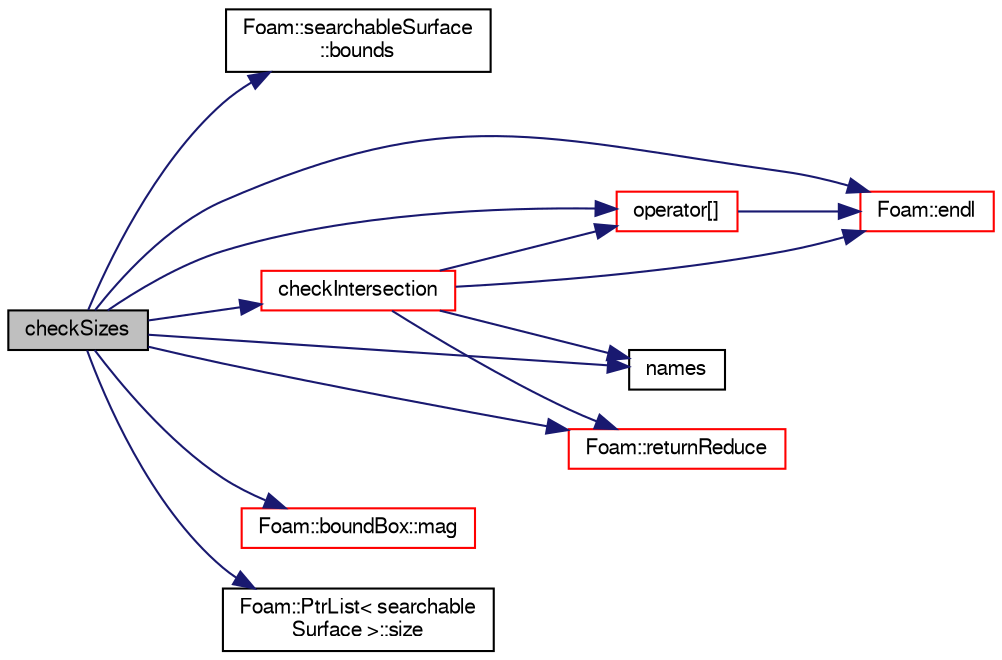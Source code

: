 digraph "checkSizes"
{
  bgcolor="transparent";
  edge [fontname="FreeSans",fontsize="10",labelfontname="FreeSans",labelfontsize="10"];
  node [fontname="FreeSans",fontsize="10",shape=record];
  rankdir="LR";
  Node995 [label="checkSizes",height=0.2,width=0.4,color="black", fillcolor="grey75", style="filled", fontcolor="black"];
  Node995 -> Node996 [color="midnightblue",fontsize="10",style="solid",fontname="FreeSans"];
  Node996 [label="Foam::searchableSurface\l::bounds",height=0.2,width=0.4,color="black",URL="$a25234.html#af0b8fd78dbff2bbd5d76f5c2e8569fbe",tooltip="Return const reference to boundBox. "];
  Node995 -> Node997 [color="midnightblue",fontsize="10",style="solid",fontname="FreeSans"];
  Node997 [label="checkIntersection",height=0.2,width=0.4,color="red",URL="$a25246.html#ae7d93eca00dfd746fe60a26feb44fbcc",tooltip="Do surfaces self-intersect or intersect others. "];
  Node997 -> Node998 [color="midnightblue",fontsize="10",style="solid",fontname="FreeSans"];
  Node998 [label="Foam::endl",height=0.2,width=0.4,color="red",URL="$a21124.html#a2db8fe02a0d3909e9351bb4275b23ce4",tooltip="Add newline and flush stream. "];
  Node997 -> Node1000 [color="midnightblue",fontsize="10",style="solid",fontname="FreeSans"];
  Node1000 [label="operator[]",height=0.2,width=0.4,color="red",URL="$a25246.html#a7688f42df60462606ca8fa3ac04c8679",tooltip="Return const reference to searchableSurface by name. "];
  Node1000 -> Node998 [color="midnightblue",fontsize="10",style="solid",fontname="FreeSans"];
  Node997 -> Node1065 [color="midnightblue",fontsize="10",style="solid",fontname="FreeSans"];
  Node1065 [label="names",height=0.2,width=0.4,color="black",URL="$a25246.html#a27d373299f0deccc315cf7b63994d8f9"];
  Node997 -> Node1077 [color="midnightblue",fontsize="10",style="solid",fontname="FreeSans"];
  Node1077 [label="Foam::returnReduce",height=0.2,width=0.4,color="red",URL="$a21124.html#a8d528a67d2a9c6fe4fb94bc86872624b"];
  Node995 -> Node998 [color="midnightblue",fontsize="10",style="solid",fontname="FreeSans"];
  Node995 -> Node1125 [color="midnightblue",fontsize="10",style="solid",fontname="FreeSans"];
  Node1125 [label="Foam::boundBox::mag",height=0.2,width=0.4,color="red",URL="$a27102.html#a9b53370021569e27db1ddfb33196232f",tooltip="The magnitude of the bounding box span. "];
  Node995 -> Node1065 [color="midnightblue",fontsize="10",style="solid",fontname="FreeSans"];
  Node995 -> Node1000 [color="midnightblue",fontsize="10",style="solid",fontname="FreeSans"];
  Node995 -> Node1077 [color="midnightblue",fontsize="10",style="solid",fontname="FreeSans"];
  Node995 -> Node1101 [color="midnightblue",fontsize="10",style="solid",fontname="FreeSans"];
  Node1101 [label="Foam::PtrList\< searchable\lSurface \>::size",height=0.2,width=0.4,color="black",URL="$a25914.html#a47b3bf30da1eb3ab8076b5fbe00e0494",tooltip="Return the number of elements in the PtrList. "];
}
